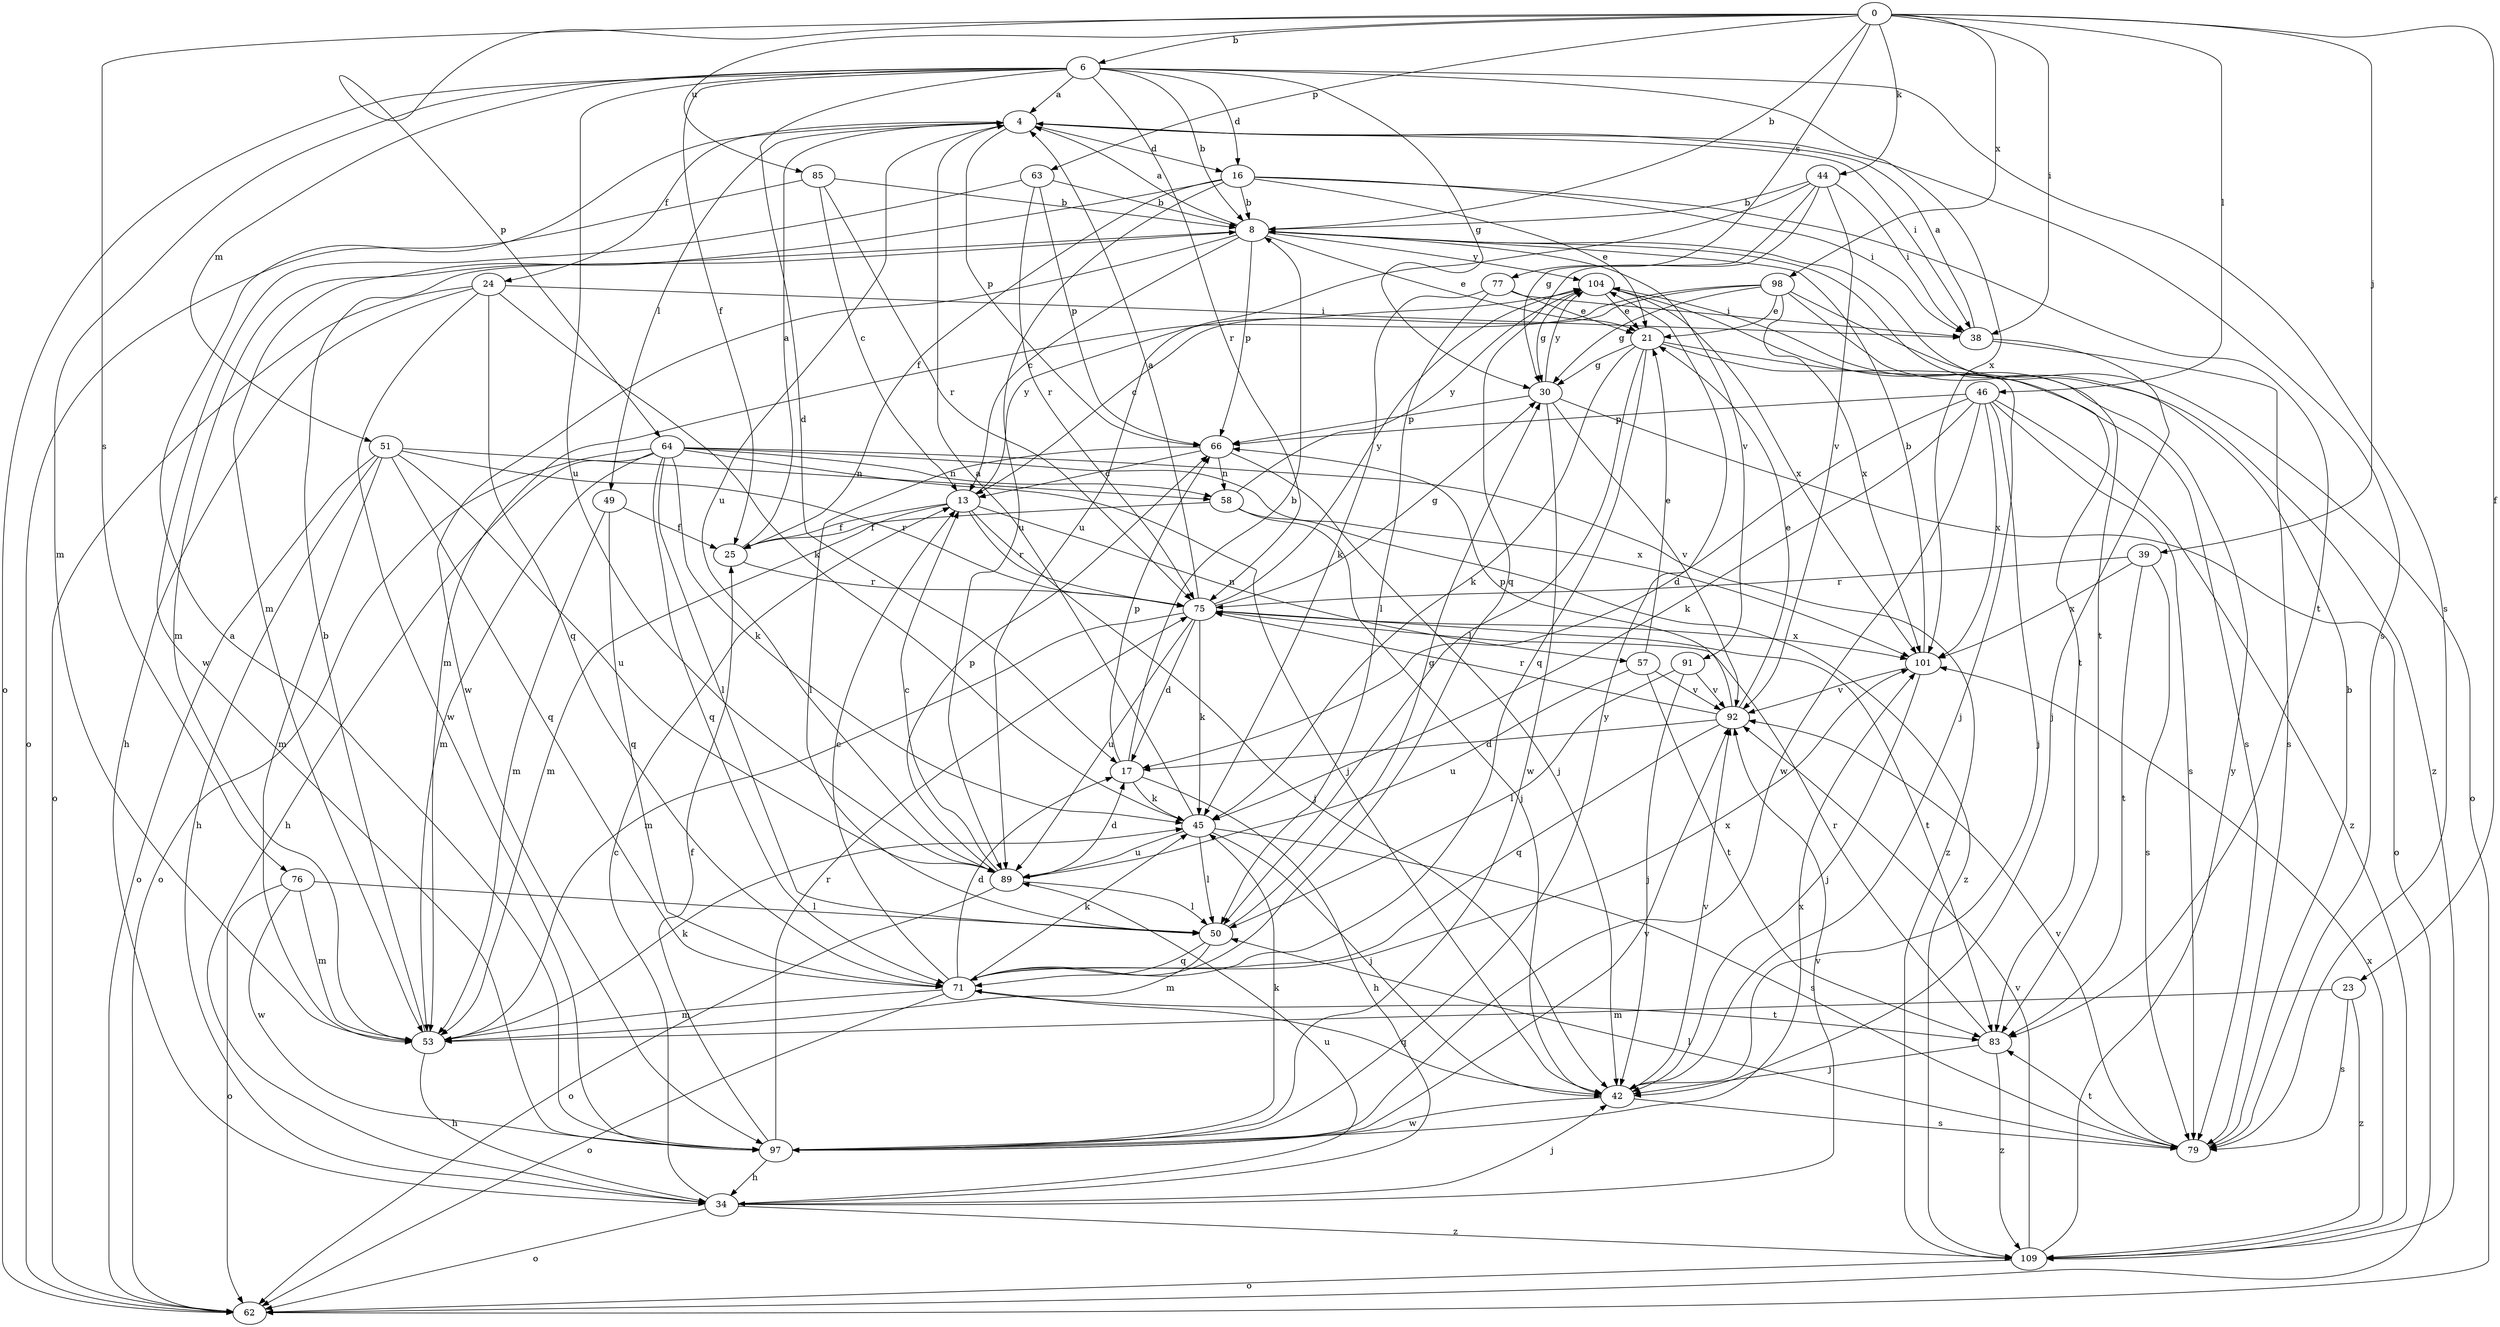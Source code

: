 strict digraph  {
0;
4;
6;
8;
13;
16;
17;
21;
23;
24;
25;
30;
34;
38;
39;
42;
44;
45;
46;
49;
50;
51;
53;
57;
58;
62;
63;
64;
66;
71;
75;
76;
77;
79;
83;
85;
89;
91;
92;
97;
98;
101;
104;
109;
0 -> 6  [label=b];
0 -> 8  [label=b];
0 -> 23  [label=f];
0 -> 38  [label=i];
0 -> 39  [label=j];
0 -> 44  [label=k];
0 -> 46  [label=l];
0 -> 63  [label=p];
0 -> 64  [label=p];
0 -> 76  [label=s];
0 -> 77  [label=s];
0 -> 85  [label=u];
0 -> 98  [label=x];
4 -> 16  [label=d];
4 -> 24  [label=f];
4 -> 38  [label=i];
4 -> 49  [label=l];
4 -> 66  [label=p];
4 -> 79  [label=s];
4 -> 89  [label=u];
6 -> 4  [label=a];
6 -> 8  [label=b];
6 -> 16  [label=d];
6 -> 17  [label=d];
6 -> 25  [label=f];
6 -> 30  [label=g];
6 -> 51  [label=m];
6 -> 53  [label=m];
6 -> 62  [label=o];
6 -> 75  [label=r];
6 -> 79  [label=s];
6 -> 89  [label=u];
6 -> 101  [label=x];
8 -> 4  [label=a];
8 -> 13  [label=c];
8 -> 21  [label=e];
8 -> 53  [label=m];
8 -> 66  [label=p];
8 -> 83  [label=t];
8 -> 91  [label=v];
8 -> 97  [label=w];
8 -> 104  [label=y];
13 -> 25  [label=f];
13 -> 42  [label=j];
13 -> 53  [label=m];
13 -> 57  [label=n];
13 -> 75  [label=r];
13 -> 104  [label=y];
16 -> 8  [label=b];
16 -> 21  [label=e];
16 -> 25  [label=f];
16 -> 38  [label=i];
16 -> 53  [label=m];
16 -> 83  [label=t];
16 -> 89  [label=u];
17 -> 8  [label=b];
17 -> 34  [label=h];
17 -> 45  [label=k];
17 -> 66  [label=p];
21 -> 30  [label=g];
21 -> 42  [label=j];
21 -> 45  [label=k];
21 -> 50  [label=l];
21 -> 71  [label=q];
21 -> 79  [label=s];
23 -> 53  [label=m];
23 -> 79  [label=s];
23 -> 109  [label=z];
24 -> 34  [label=h];
24 -> 38  [label=i];
24 -> 45  [label=k];
24 -> 62  [label=o];
24 -> 71  [label=q];
24 -> 97  [label=w];
25 -> 4  [label=a];
25 -> 75  [label=r];
30 -> 62  [label=o];
30 -> 66  [label=p];
30 -> 92  [label=v];
30 -> 97  [label=w];
30 -> 104  [label=y];
34 -> 13  [label=c];
34 -> 42  [label=j];
34 -> 62  [label=o];
34 -> 89  [label=u];
34 -> 92  [label=v];
34 -> 109  [label=z];
38 -> 4  [label=a];
38 -> 42  [label=j];
38 -> 79  [label=s];
39 -> 75  [label=r];
39 -> 79  [label=s];
39 -> 83  [label=t];
39 -> 101  [label=x];
42 -> 71  [label=q];
42 -> 79  [label=s];
42 -> 92  [label=v];
42 -> 97  [label=w];
44 -> 8  [label=b];
44 -> 30  [label=g];
44 -> 38  [label=i];
44 -> 71  [label=q];
44 -> 89  [label=u];
44 -> 92  [label=v];
45 -> 4  [label=a];
45 -> 42  [label=j];
45 -> 50  [label=l];
45 -> 79  [label=s];
45 -> 89  [label=u];
46 -> 17  [label=d];
46 -> 42  [label=j];
46 -> 45  [label=k];
46 -> 66  [label=p];
46 -> 79  [label=s];
46 -> 97  [label=w];
46 -> 101  [label=x];
46 -> 109  [label=z];
49 -> 25  [label=f];
49 -> 53  [label=m];
49 -> 71  [label=q];
50 -> 30  [label=g];
50 -> 53  [label=m];
50 -> 71  [label=q];
51 -> 34  [label=h];
51 -> 53  [label=m];
51 -> 58  [label=n];
51 -> 62  [label=o];
51 -> 71  [label=q];
51 -> 75  [label=r];
51 -> 89  [label=u];
53 -> 8  [label=b];
53 -> 34  [label=h];
53 -> 45  [label=k];
57 -> 21  [label=e];
57 -> 83  [label=t];
57 -> 89  [label=u];
57 -> 92  [label=v];
58 -> 25  [label=f];
58 -> 42  [label=j];
58 -> 104  [label=y];
58 -> 109  [label=z];
63 -> 8  [label=b];
63 -> 66  [label=p];
63 -> 75  [label=r];
63 -> 97  [label=w];
64 -> 34  [label=h];
64 -> 42  [label=j];
64 -> 45  [label=k];
64 -> 50  [label=l];
64 -> 53  [label=m];
64 -> 58  [label=n];
64 -> 62  [label=o];
64 -> 71  [label=q];
64 -> 101  [label=x];
64 -> 109  [label=z];
66 -> 13  [label=c];
66 -> 42  [label=j];
66 -> 50  [label=l];
66 -> 58  [label=n];
71 -> 13  [label=c];
71 -> 17  [label=d];
71 -> 45  [label=k];
71 -> 53  [label=m];
71 -> 62  [label=o];
71 -> 83  [label=t];
71 -> 101  [label=x];
75 -> 4  [label=a];
75 -> 17  [label=d];
75 -> 30  [label=g];
75 -> 45  [label=k];
75 -> 53  [label=m];
75 -> 83  [label=t];
75 -> 89  [label=u];
75 -> 101  [label=x];
75 -> 104  [label=y];
76 -> 50  [label=l];
76 -> 53  [label=m];
76 -> 62  [label=o];
76 -> 97  [label=w];
77 -> 21  [label=e];
77 -> 38  [label=i];
77 -> 45  [label=k];
77 -> 50  [label=l];
79 -> 8  [label=b];
79 -> 50  [label=l];
79 -> 83  [label=t];
79 -> 92  [label=v];
83 -> 42  [label=j];
83 -> 75  [label=r];
83 -> 109  [label=z];
85 -> 8  [label=b];
85 -> 13  [label=c];
85 -> 62  [label=o];
85 -> 75  [label=r];
89 -> 13  [label=c];
89 -> 17  [label=d];
89 -> 50  [label=l];
89 -> 62  [label=o];
89 -> 66  [label=p];
91 -> 42  [label=j];
91 -> 50  [label=l];
91 -> 92  [label=v];
92 -> 17  [label=d];
92 -> 21  [label=e];
92 -> 66  [label=p];
92 -> 71  [label=q];
92 -> 75  [label=r];
97 -> 4  [label=a];
97 -> 25  [label=f];
97 -> 34  [label=h];
97 -> 45  [label=k];
97 -> 75  [label=r];
97 -> 92  [label=v];
97 -> 101  [label=x];
97 -> 104  [label=y];
98 -> 13  [label=c];
98 -> 21  [label=e];
98 -> 30  [label=g];
98 -> 53  [label=m];
98 -> 62  [label=o];
98 -> 101  [label=x];
98 -> 109  [label=z];
101 -> 8  [label=b];
101 -> 42  [label=j];
101 -> 92  [label=v];
104 -> 21  [label=e];
104 -> 30  [label=g];
104 -> 83  [label=t];
104 -> 101  [label=x];
109 -> 62  [label=o];
109 -> 92  [label=v];
109 -> 101  [label=x];
109 -> 104  [label=y];
}
